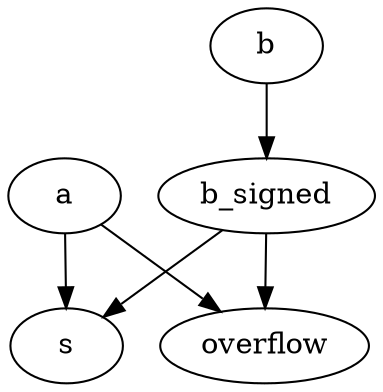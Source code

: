 strict digraph "" {
	a -> s	[weight=1.0];
	a -> overflow	[weight=1.0];
	b -> b_signed	[weight=1.0];
	b_signed -> s	[weight=1.0];
	b_signed -> overflow	[weight=1.0];
}

